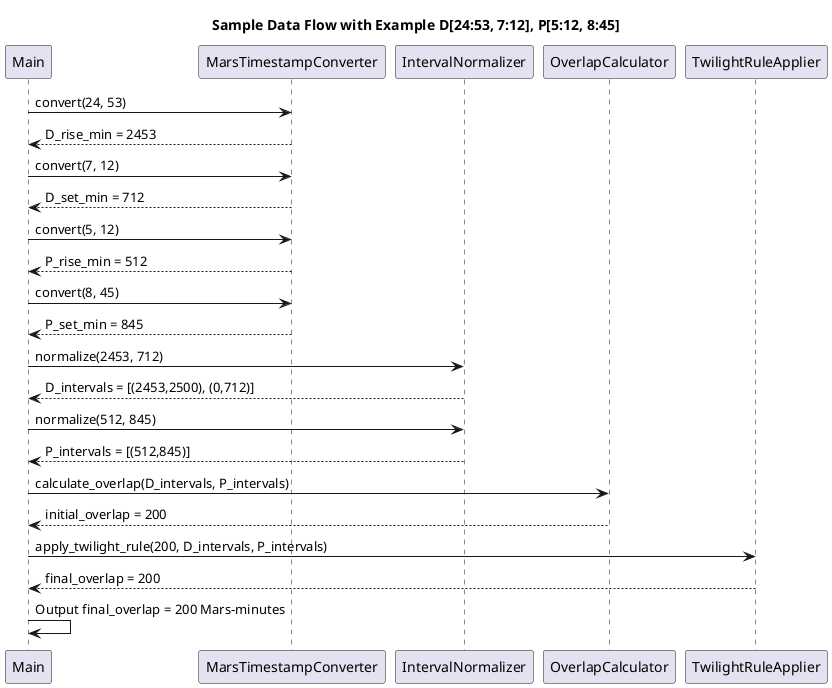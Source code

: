 @startuml
title Sample Data Flow with Example D[24:53, 7:12], P[5:12, 8:45]

' Participants representing components
participant "Main" as Main
participant "MarsTimestampConverter" as Converter
participant "IntervalNormalizer" as Normalizer
participant "OverlapCalculator" as Calculator
participant "TwilightRuleApplier" as TwilightRule

' Step 1: Convert Deimos rise time
Main -> Converter: convert(24, 53)
Converter --> Main: D_rise_min = 2453

' Step 2: Convert Deimos set time
Main -> Converter: convert(7, 12)
Converter --> Main: D_set_min = 712

' Step 3: Convert Phobos rise time
Main -> Converter: convert(5, 12)
Converter --> Main: P_rise_min = 512

' Step 4: Convert Phobos set time
Main -> Converter: convert(8, 45)
Converter --> Main: P_set_min = 845

' Step 5: Normalize Deimos intervals
Main -> Normalizer: normalize(2453, 712)
Normalizer --> Main: D_intervals = [(2453,2500), (0,712)]

' Step 6: Normalize Phobos intervals
Main -> Normalizer: normalize(512, 845)
Normalizer --> Main: P_intervals = [(512,845)]

' Step 7: Calculate overlap
Main -> Calculator: calculate_overlap(D_intervals, P_intervals)
Calculator --> Main: initial_overlap = 200

' Step 8: Apply Twilight Rule
Main -> TwilightRule: apply_twilight_rule(200, D_intervals, P_intervals)
TwilightRule --> Main: final_overlap = 200

' Step 9: Output the result
Main -> Main: Output final_overlap = 200 Mars-minutes

@enduml
